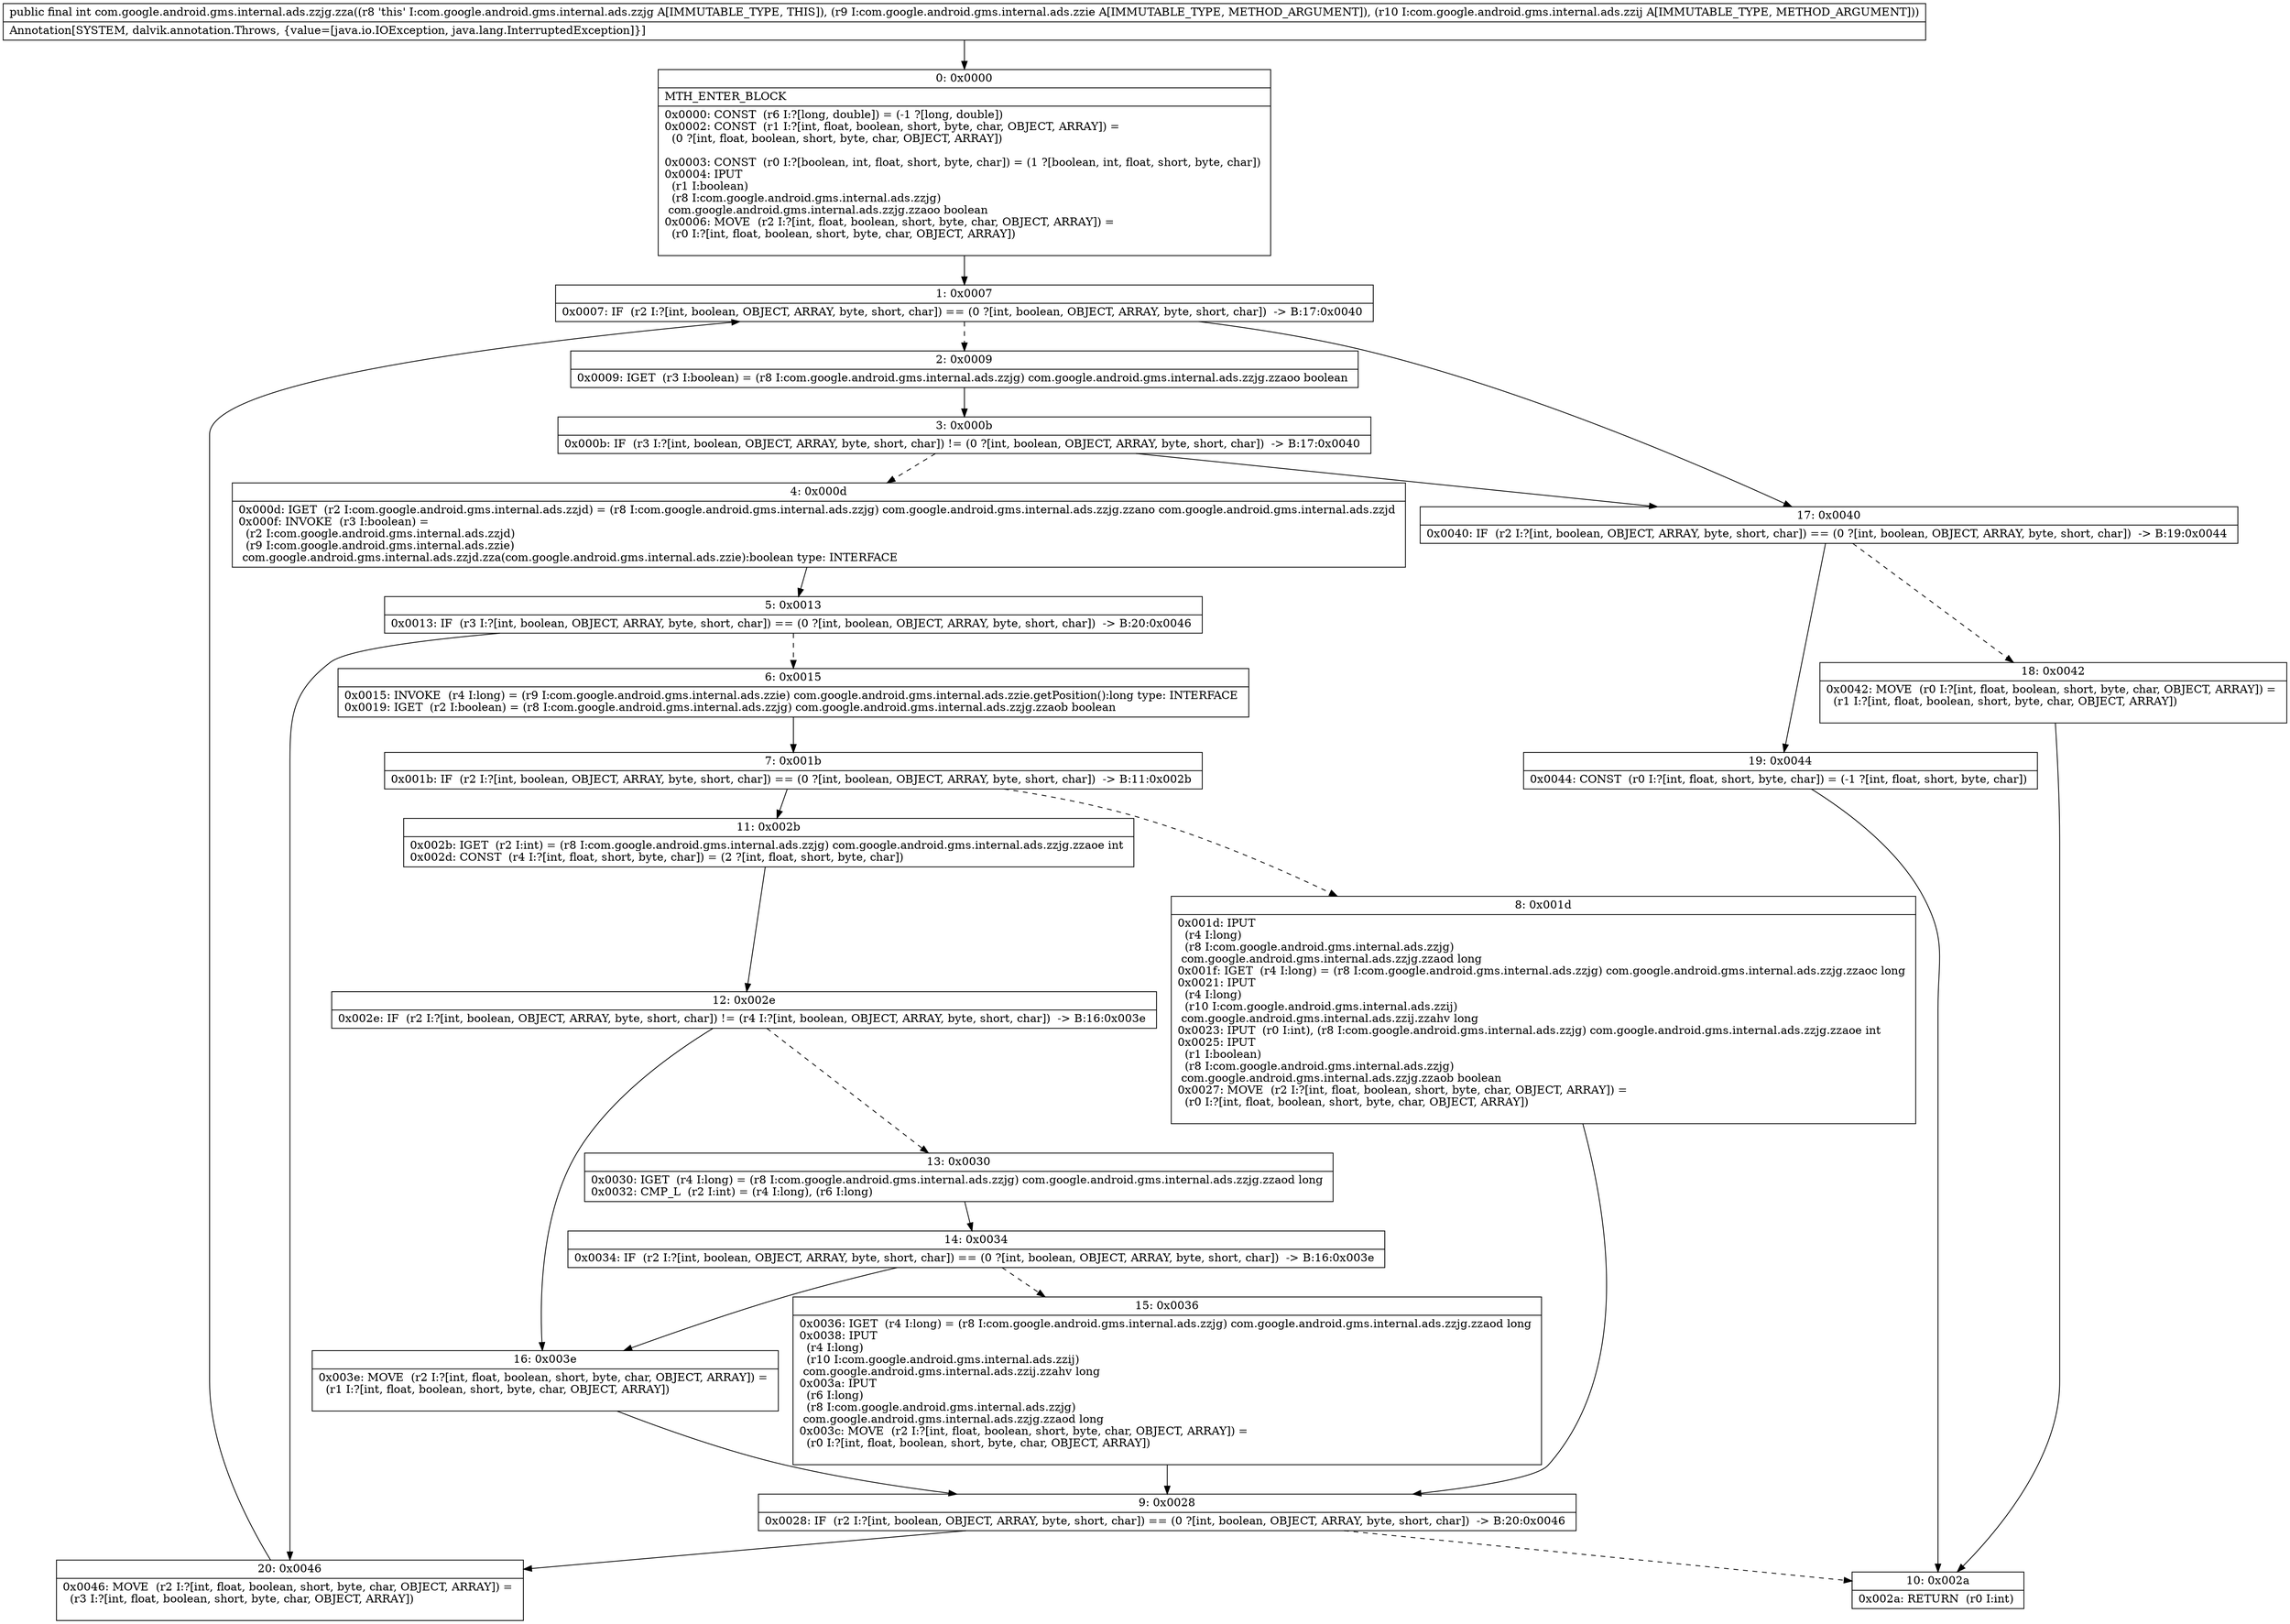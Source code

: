 digraph "CFG forcom.google.android.gms.internal.ads.zzjg.zza(Lcom\/google\/android\/gms\/internal\/ads\/zzie;Lcom\/google\/android\/gms\/internal\/ads\/zzij;)I" {
Node_0 [shape=record,label="{0\:\ 0x0000|MTH_ENTER_BLOCK\l|0x0000: CONST  (r6 I:?[long, double]) = (\-1 ?[long, double]) \l0x0002: CONST  (r1 I:?[int, float, boolean, short, byte, char, OBJECT, ARRAY]) = \l  (0 ?[int, float, boolean, short, byte, char, OBJECT, ARRAY])\l \l0x0003: CONST  (r0 I:?[boolean, int, float, short, byte, char]) = (1 ?[boolean, int, float, short, byte, char]) \l0x0004: IPUT  \l  (r1 I:boolean)\l  (r8 I:com.google.android.gms.internal.ads.zzjg)\l com.google.android.gms.internal.ads.zzjg.zzaoo boolean \l0x0006: MOVE  (r2 I:?[int, float, boolean, short, byte, char, OBJECT, ARRAY]) = \l  (r0 I:?[int, float, boolean, short, byte, char, OBJECT, ARRAY])\l \l}"];
Node_1 [shape=record,label="{1\:\ 0x0007|0x0007: IF  (r2 I:?[int, boolean, OBJECT, ARRAY, byte, short, char]) == (0 ?[int, boolean, OBJECT, ARRAY, byte, short, char])  \-\> B:17:0x0040 \l}"];
Node_2 [shape=record,label="{2\:\ 0x0009|0x0009: IGET  (r3 I:boolean) = (r8 I:com.google.android.gms.internal.ads.zzjg) com.google.android.gms.internal.ads.zzjg.zzaoo boolean \l}"];
Node_3 [shape=record,label="{3\:\ 0x000b|0x000b: IF  (r3 I:?[int, boolean, OBJECT, ARRAY, byte, short, char]) != (0 ?[int, boolean, OBJECT, ARRAY, byte, short, char])  \-\> B:17:0x0040 \l}"];
Node_4 [shape=record,label="{4\:\ 0x000d|0x000d: IGET  (r2 I:com.google.android.gms.internal.ads.zzjd) = (r8 I:com.google.android.gms.internal.ads.zzjg) com.google.android.gms.internal.ads.zzjg.zzano com.google.android.gms.internal.ads.zzjd \l0x000f: INVOKE  (r3 I:boolean) = \l  (r2 I:com.google.android.gms.internal.ads.zzjd)\l  (r9 I:com.google.android.gms.internal.ads.zzie)\l com.google.android.gms.internal.ads.zzjd.zza(com.google.android.gms.internal.ads.zzie):boolean type: INTERFACE \l}"];
Node_5 [shape=record,label="{5\:\ 0x0013|0x0013: IF  (r3 I:?[int, boolean, OBJECT, ARRAY, byte, short, char]) == (0 ?[int, boolean, OBJECT, ARRAY, byte, short, char])  \-\> B:20:0x0046 \l}"];
Node_6 [shape=record,label="{6\:\ 0x0015|0x0015: INVOKE  (r4 I:long) = (r9 I:com.google.android.gms.internal.ads.zzie) com.google.android.gms.internal.ads.zzie.getPosition():long type: INTERFACE \l0x0019: IGET  (r2 I:boolean) = (r8 I:com.google.android.gms.internal.ads.zzjg) com.google.android.gms.internal.ads.zzjg.zzaob boolean \l}"];
Node_7 [shape=record,label="{7\:\ 0x001b|0x001b: IF  (r2 I:?[int, boolean, OBJECT, ARRAY, byte, short, char]) == (0 ?[int, boolean, OBJECT, ARRAY, byte, short, char])  \-\> B:11:0x002b \l}"];
Node_8 [shape=record,label="{8\:\ 0x001d|0x001d: IPUT  \l  (r4 I:long)\l  (r8 I:com.google.android.gms.internal.ads.zzjg)\l com.google.android.gms.internal.ads.zzjg.zzaod long \l0x001f: IGET  (r4 I:long) = (r8 I:com.google.android.gms.internal.ads.zzjg) com.google.android.gms.internal.ads.zzjg.zzaoc long \l0x0021: IPUT  \l  (r4 I:long)\l  (r10 I:com.google.android.gms.internal.ads.zzij)\l com.google.android.gms.internal.ads.zzij.zzahv long \l0x0023: IPUT  (r0 I:int), (r8 I:com.google.android.gms.internal.ads.zzjg) com.google.android.gms.internal.ads.zzjg.zzaoe int \l0x0025: IPUT  \l  (r1 I:boolean)\l  (r8 I:com.google.android.gms.internal.ads.zzjg)\l com.google.android.gms.internal.ads.zzjg.zzaob boolean \l0x0027: MOVE  (r2 I:?[int, float, boolean, short, byte, char, OBJECT, ARRAY]) = \l  (r0 I:?[int, float, boolean, short, byte, char, OBJECT, ARRAY])\l \l}"];
Node_9 [shape=record,label="{9\:\ 0x0028|0x0028: IF  (r2 I:?[int, boolean, OBJECT, ARRAY, byte, short, char]) == (0 ?[int, boolean, OBJECT, ARRAY, byte, short, char])  \-\> B:20:0x0046 \l}"];
Node_10 [shape=record,label="{10\:\ 0x002a|0x002a: RETURN  (r0 I:int) \l}"];
Node_11 [shape=record,label="{11\:\ 0x002b|0x002b: IGET  (r2 I:int) = (r8 I:com.google.android.gms.internal.ads.zzjg) com.google.android.gms.internal.ads.zzjg.zzaoe int \l0x002d: CONST  (r4 I:?[int, float, short, byte, char]) = (2 ?[int, float, short, byte, char]) \l}"];
Node_12 [shape=record,label="{12\:\ 0x002e|0x002e: IF  (r2 I:?[int, boolean, OBJECT, ARRAY, byte, short, char]) != (r4 I:?[int, boolean, OBJECT, ARRAY, byte, short, char])  \-\> B:16:0x003e \l}"];
Node_13 [shape=record,label="{13\:\ 0x0030|0x0030: IGET  (r4 I:long) = (r8 I:com.google.android.gms.internal.ads.zzjg) com.google.android.gms.internal.ads.zzjg.zzaod long \l0x0032: CMP_L  (r2 I:int) = (r4 I:long), (r6 I:long) \l}"];
Node_14 [shape=record,label="{14\:\ 0x0034|0x0034: IF  (r2 I:?[int, boolean, OBJECT, ARRAY, byte, short, char]) == (0 ?[int, boolean, OBJECT, ARRAY, byte, short, char])  \-\> B:16:0x003e \l}"];
Node_15 [shape=record,label="{15\:\ 0x0036|0x0036: IGET  (r4 I:long) = (r8 I:com.google.android.gms.internal.ads.zzjg) com.google.android.gms.internal.ads.zzjg.zzaod long \l0x0038: IPUT  \l  (r4 I:long)\l  (r10 I:com.google.android.gms.internal.ads.zzij)\l com.google.android.gms.internal.ads.zzij.zzahv long \l0x003a: IPUT  \l  (r6 I:long)\l  (r8 I:com.google.android.gms.internal.ads.zzjg)\l com.google.android.gms.internal.ads.zzjg.zzaod long \l0x003c: MOVE  (r2 I:?[int, float, boolean, short, byte, char, OBJECT, ARRAY]) = \l  (r0 I:?[int, float, boolean, short, byte, char, OBJECT, ARRAY])\l \l}"];
Node_16 [shape=record,label="{16\:\ 0x003e|0x003e: MOVE  (r2 I:?[int, float, boolean, short, byte, char, OBJECT, ARRAY]) = \l  (r1 I:?[int, float, boolean, short, byte, char, OBJECT, ARRAY])\l \l}"];
Node_17 [shape=record,label="{17\:\ 0x0040|0x0040: IF  (r2 I:?[int, boolean, OBJECT, ARRAY, byte, short, char]) == (0 ?[int, boolean, OBJECT, ARRAY, byte, short, char])  \-\> B:19:0x0044 \l}"];
Node_18 [shape=record,label="{18\:\ 0x0042|0x0042: MOVE  (r0 I:?[int, float, boolean, short, byte, char, OBJECT, ARRAY]) = \l  (r1 I:?[int, float, boolean, short, byte, char, OBJECT, ARRAY])\l \l}"];
Node_19 [shape=record,label="{19\:\ 0x0044|0x0044: CONST  (r0 I:?[int, float, short, byte, char]) = (\-1 ?[int, float, short, byte, char]) \l}"];
Node_20 [shape=record,label="{20\:\ 0x0046|0x0046: MOVE  (r2 I:?[int, float, boolean, short, byte, char, OBJECT, ARRAY]) = \l  (r3 I:?[int, float, boolean, short, byte, char, OBJECT, ARRAY])\l \l}"];
MethodNode[shape=record,label="{public final int com.google.android.gms.internal.ads.zzjg.zza((r8 'this' I:com.google.android.gms.internal.ads.zzjg A[IMMUTABLE_TYPE, THIS]), (r9 I:com.google.android.gms.internal.ads.zzie A[IMMUTABLE_TYPE, METHOD_ARGUMENT]), (r10 I:com.google.android.gms.internal.ads.zzij A[IMMUTABLE_TYPE, METHOD_ARGUMENT]))  | Annotation[SYSTEM, dalvik.annotation.Throws, \{value=[java.io.IOException, java.lang.InterruptedException]\}]\l}"];
MethodNode -> Node_0;
Node_0 -> Node_1;
Node_1 -> Node_2[style=dashed];
Node_1 -> Node_17;
Node_2 -> Node_3;
Node_3 -> Node_4[style=dashed];
Node_3 -> Node_17;
Node_4 -> Node_5;
Node_5 -> Node_6[style=dashed];
Node_5 -> Node_20;
Node_6 -> Node_7;
Node_7 -> Node_8[style=dashed];
Node_7 -> Node_11;
Node_8 -> Node_9;
Node_9 -> Node_10[style=dashed];
Node_9 -> Node_20;
Node_11 -> Node_12;
Node_12 -> Node_13[style=dashed];
Node_12 -> Node_16;
Node_13 -> Node_14;
Node_14 -> Node_15[style=dashed];
Node_14 -> Node_16;
Node_15 -> Node_9;
Node_16 -> Node_9;
Node_17 -> Node_18[style=dashed];
Node_17 -> Node_19;
Node_18 -> Node_10;
Node_19 -> Node_10;
Node_20 -> Node_1;
}

